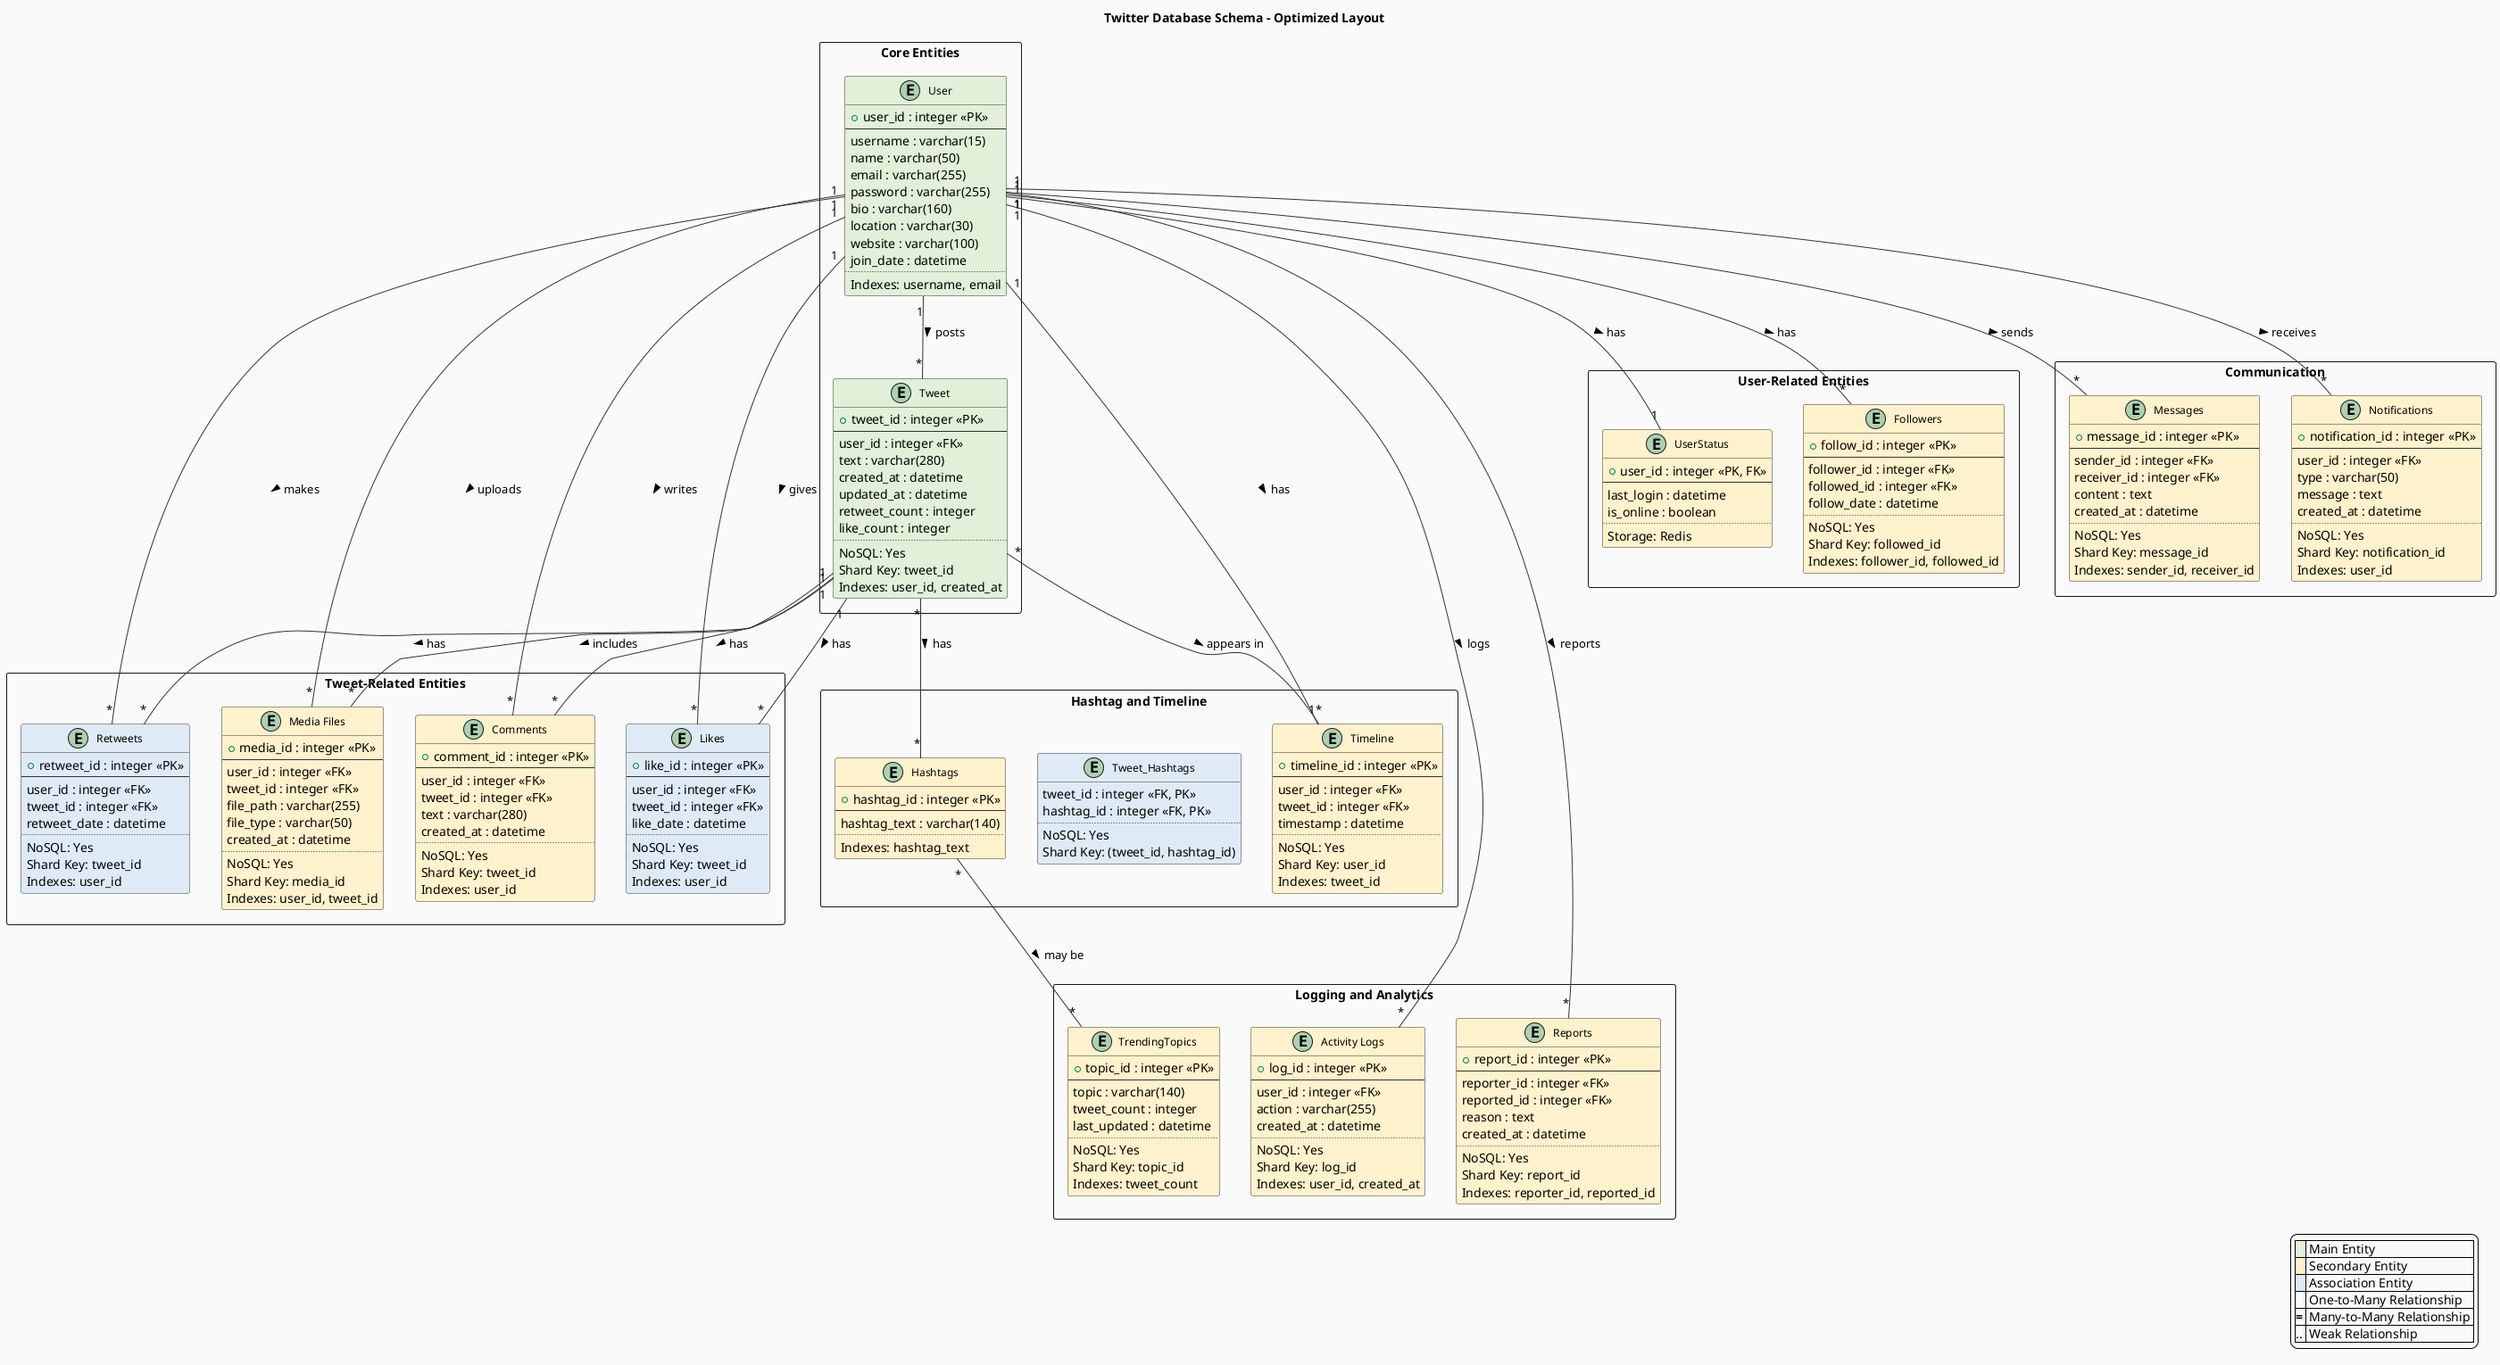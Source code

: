 @startuml

skinparam backgroundColor #FAFAFA
skinparam handwritten false
skinparam shadowing false

skinparam class {
  BackgroundColor #FFFFFF
  BorderColor #333333
  ArrowColor #333333
  FontName "Arial"
  FontSize 12
}

!define MAIN_ENTITY #E2F0D9
!define SECONDARY_ENTITY #FFF2CC
!define ASSOCIATION_ENTITY #DEEBF7

title Twitter Database Schema - Optimized Layout

legend right
  |<#E2F0D9>| Main Entity |
  |<#FFF2CC>| Secondary Entity |
  |<#DEEBF7>| Association Entity |
  |= | One-to-Many Relationship |
  |== | Many-to-Many Relationship |
  |..| Weak Relationship |
endlegend

together {
  rectangle "Core Entities" {
    entity "User" as user MAIN_ENTITY {
      +user_id : integer <<PK>>
      --
      username : varchar(15)
      name : varchar(50)
      email : varchar(255)
      password : varchar(255)
      bio : varchar(160)
      location : varchar(30)
      website : varchar(100)
      join_date : datetime
      ..
      Indexes: username, email
    }
    
    entity "Tweet" as tweet MAIN_ENTITY {
      +tweet_id : integer <<PK>>
      --
      user_id : integer <<FK>>
      text : varchar(280)
      created_at : datetime
      updated_at : datetime
      retweet_count : integer
      like_count : integer
      ..
      NoSQL: Yes
      Shard Key: tweet_id
      Indexes: user_id, created_at
    }
  }
}

together {
  rectangle "User-Related Entities" {
    entity "UserStatus" as userstatus SECONDARY_ENTITY {
      +user_id : integer <<PK, FK>>
      --
      last_login : datetime
      is_online : boolean
      ..
      Storage: Redis
    }

    entity "Followers" as followers SECONDARY_ENTITY {
      +follow_id : integer <<PK>>
      --
      follower_id : integer <<FK>>
      followed_id : integer <<FK>>
      follow_date : datetime
      ..
      NoSQL: Yes
      Shard Key: followed_id
      Indexes: follower_id, followed_id
    }
  }
}

together {
  rectangle "Tweet-Related Entities" {
    entity "Comments" as comments SECONDARY_ENTITY {
      +comment_id : integer <<PK>>
      --
      user_id : integer <<FK>>
      tweet_id : integer <<FK>>
      text : varchar(280)
      created_at : datetime
      ..
      NoSQL: Yes
      Shard Key: tweet_id
      Indexes: user_id
    }

    entity "Likes" as likes ASSOCIATION_ENTITY {
      +like_id : integer <<PK>>
      --
      user_id : integer <<FK>>
      tweet_id : integer <<FK>>
      like_date : datetime
      ..
      NoSQL: Yes
      Shard Key: tweet_id
      Indexes: user_id
    }

    entity "Retweets" as retweets ASSOCIATION_ENTITY {
      +retweet_id : integer <<PK>>
      --
      user_id : integer <<FK>>
      tweet_id : integer <<FK>>
      retweet_date : datetime
      ..
      NoSQL: Yes
      Shard Key: tweet_id
      Indexes: user_id
    }

    entity "Media Files" as media_files SECONDARY_ENTITY {
      +media_id : integer <<PK>>
      --
      user_id : integer <<FK>>
      tweet_id : integer <<FK>>
      file_path : varchar(255)
      file_type : varchar(50)
      created_at : datetime
      ..
      NoSQL: Yes
      Shard Key: media_id
      Indexes: user_id, tweet_id
    }
  }
}

together {
  rectangle "Hashtag and Timeline" {
    entity "Hashtags" as hashtags SECONDARY_ENTITY {
      +hashtag_id : integer <<PK>>
      --
      hashtag_text : varchar(140)
      ..
      Indexes: hashtag_text
    }

    entity "Tweet_Hashtags" as tweet_hashtags ASSOCIATION_ENTITY {
      tweet_id : integer <<FK, PK>>
      hashtag_id : integer <<FK, PK>>
      ..
      NoSQL: Yes
      Shard Key: (tweet_id, hashtag_id)
    }

    entity "Timeline" as timeline SECONDARY_ENTITY {
      +timeline_id : integer <<PK>>
      --
      user_id : integer <<FK>>
      tweet_id : integer <<FK>>
      timestamp : datetime
      ..
      NoSQL: Yes
      Shard Key: user_id
      Indexes: tweet_id
    }
  }
}

together {
  rectangle "Communication" {
    entity "Messages" as messages SECONDARY_ENTITY {
      +message_id : integer <<PK>>
      --
      sender_id : integer <<FK>>
      receiver_id : integer <<FK>>
      content : text
      created_at : datetime
      ..
      NoSQL: Yes
      Shard Key: message_id
      Indexes: sender_id, receiver_id
    }

    entity "Notifications" as notifications SECONDARY_ENTITY {
      +notification_id : integer <<PK>>
      --
      user_id : integer <<FK>>
      type : varchar(50)
      message : text
      created_at : datetime
      ..
      NoSQL: Yes
      Shard Key: notification_id
      Indexes: user_id
    }
  }
}

together {
  rectangle "Logging and Analytics" {
    entity "Activity Logs" as activity_logs SECONDARY_ENTITY {
      +log_id : integer <<PK>>
      --
      user_id : integer <<FK>>
      action : varchar(255)
      created_at : datetime
      ..
      NoSQL: Yes
      Shard Key: log_id
      Indexes: user_id, created_at
    }

    entity "Reports" as reports SECONDARY_ENTITY {
      +report_id : integer <<PK>>
      --
      reporter_id : integer <<FK>>
      reported_id : integer <<FK>>
      reason : text
      created_at : datetime
      ..
      NoSQL: Yes
      Shard Key: report_id
      Indexes: reporter_id, reported_id
    }

    entity "TrendingTopics" as trending_topics SECONDARY_ENTITY {
      +topic_id : integer <<PK>>
      --
      topic : varchar(140)
      tweet_count : integer
      last_updated : datetime
      ..
      NoSQL: Yes
      Shard Key: topic_id
      Indexes: tweet_count
    }
  }
}

' Relationships
user "1" -- "1" userstatus : has >
user "1" -- "*" followers : has >
user "1" -- "*" messages : sends >
user "1" -- "*" notifications : receives >
user "1" -- "*" activity_logs : logs >
user "1" -- "*" reports : reports >
user "1" -- "*" tweet : posts >
user "1" -- "*" comments : writes >
user "1" -- "*" likes : gives >
user "1" -- "*" retweets : makes >
user "1" -- "1" timeline : has >
user "1" -- "*" media_files : uploads >

tweet "1" -- "*" likes : has >
tweet "1" -- "*" retweets : has >
tweet "1" -- "*" comments : has >
tweet "*" -- "*" hashtags : has >
tweet "1" -- "*" media_files : includes >

tweet "*" -- "*" timeline : appears in >

hashtags "*" -- "*" trending_topics : may be >

@enduml
